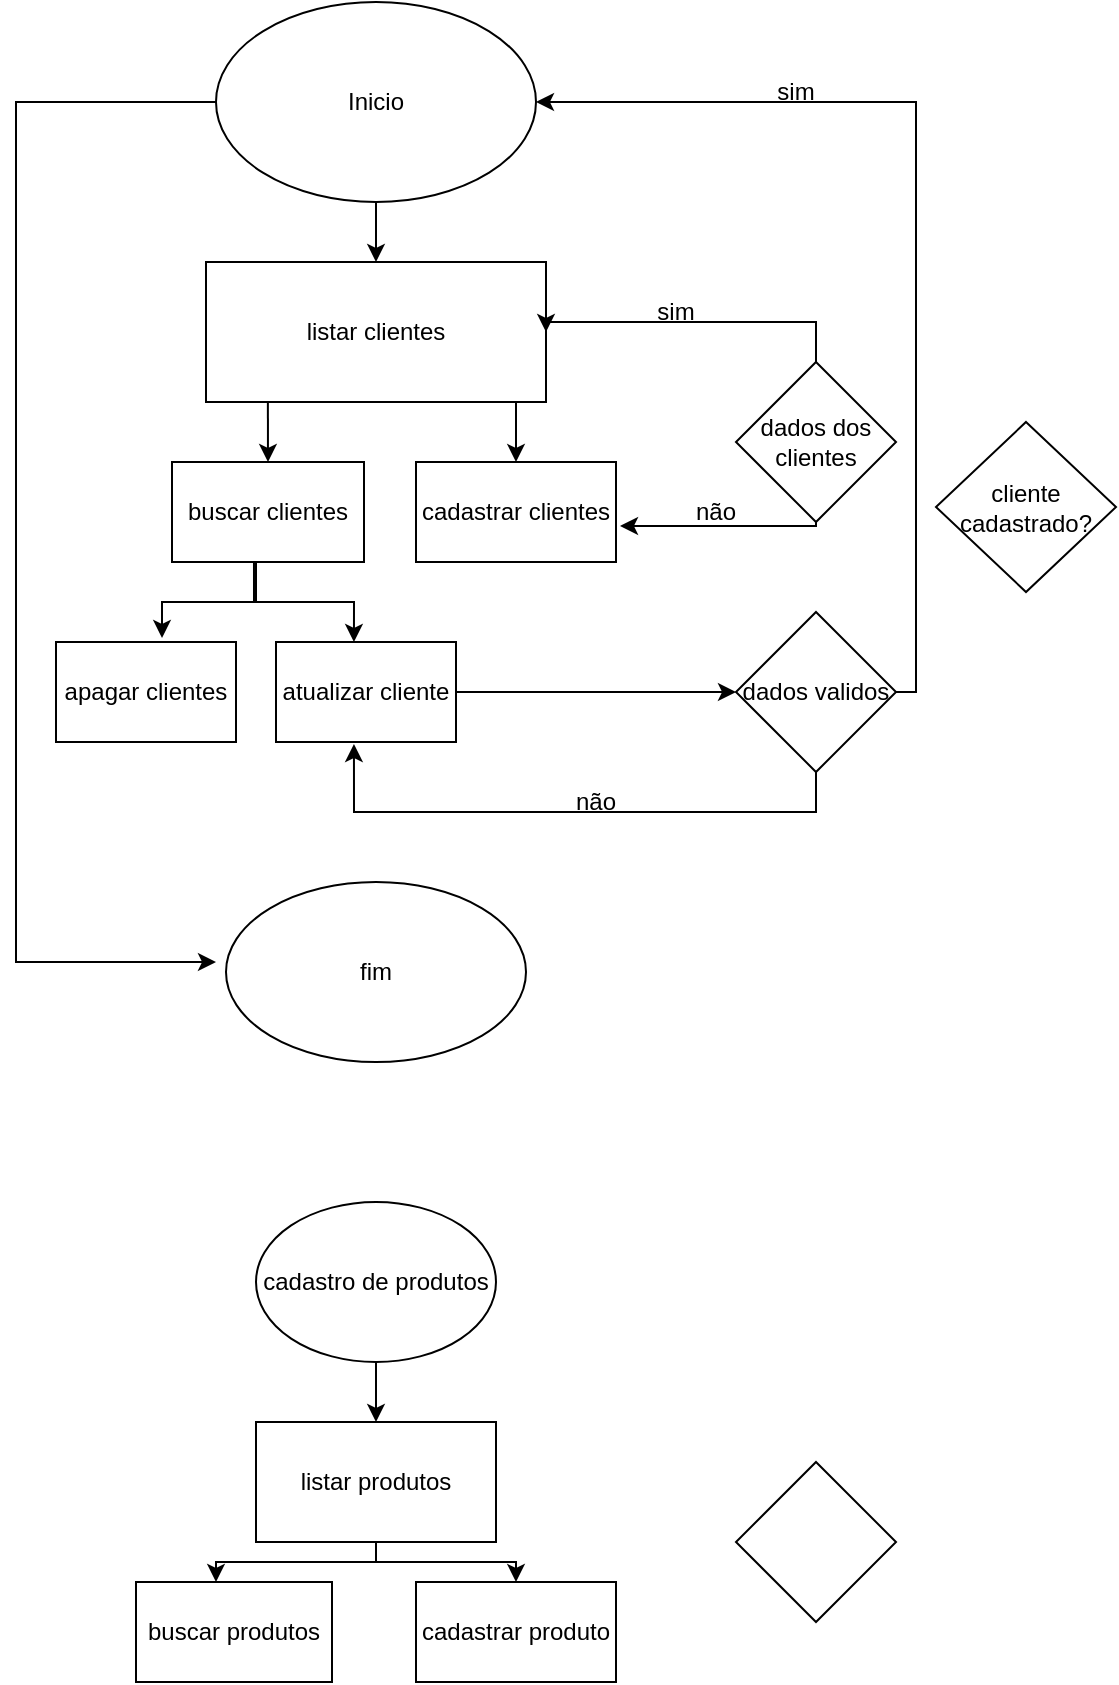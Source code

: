 <mxfile version="24.4.6" type="device">
  <diagram name="Página-1" id="bd7n4HNcG-KMOQsnrsHl">
    <mxGraphModel dx="1434" dy="782" grid="1" gridSize="10" guides="1" tooltips="1" connect="1" arrows="1" fold="1" page="1" pageScale="1" pageWidth="827" pageHeight="1169" math="0" shadow="0">
      <root>
        <mxCell id="0" />
        <mxCell id="1" parent="0" />
        <mxCell id="y2mq0qmIcULg0XTEGBko-9" value="" style="edgeStyle=orthogonalEdgeStyle;rounded=0;orthogonalLoop=1;jettySize=auto;html=1;" edge="1" parent="1" source="y2mq0qmIcULg0XTEGBko-1" target="y2mq0qmIcULg0XTEGBko-2">
          <mxGeometry relative="1" as="geometry" />
        </mxCell>
        <mxCell id="y2mq0qmIcULg0XTEGBko-29" style="edgeStyle=orthogonalEdgeStyle;rounded=0;orthogonalLoop=1;jettySize=auto;html=1;" edge="1" parent="1" source="y2mq0qmIcULg0XTEGBko-1">
          <mxGeometry relative="1" as="geometry">
            <mxPoint x="340" y="580" as="targetPoint" />
            <Array as="points">
              <mxPoint x="240" y="150" />
              <mxPoint x="240" y="580" />
            </Array>
          </mxGeometry>
        </mxCell>
        <mxCell id="y2mq0qmIcULg0XTEGBko-1" value="Inicio" style="ellipse;whiteSpace=wrap;html=1;" vertex="1" parent="1">
          <mxGeometry x="340" y="100" width="160" height="100" as="geometry" />
        </mxCell>
        <mxCell id="y2mq0qmIcULg0XTEGBko-11" value="" style="edgeStyle=orthogonalEdgeStyle;rounded=0;orthogonalLoop=1;jettySize=auto;html=1;" edge="1" parent="1" source="y2mq0qmIcULg0XTEGBko-2" target="y2mq0qmIcULg0XTEGBko-4">
          <mxGeometry relative="1" as="geometry">
            <Array as="points">
              <mxPoint x="490" y="310" />
              <mxPoint x="490" y="310" />
            </Array>
          </mxGeometry>
        </mxCell>
        <mxCell id="y2mq0qmIcULg0XTEGBko-13" value="" style="edgeStyle=orthogonalEdgeStyle;rounded=0;orthogonalLoop=1;jettySize=auto;html=1;exitX=0.182;exitY=1;exitDx=0;exitDy=0;exitPerimeter=0;entryX=0.5;entryY=0;entryDx=0;entryDy=0;" edge="1" parent="1" source="y2mq0qmIcULg0XTEGBko-2" target="y2mq0qmIcULg0XTEGBko-3">
          <mxGeometry relative="1" as="geometry">
            <Array as="points" />
          </mxGeometry>
        </mxCell>
        <mxCell id="y2mq0qmIcULg0XTEGBko-2" value="listar clientes" style="rounded=0;whiteSpace=wrap;html=1;" vertex="1" parent="1">
          <mxGeometry x="335" y="230" width="170" height="70" as="geometry" />
        </mxCell>
        <mxCell id="y2mq0qmIcULg0XTEGBko-27" style="edgeStyle=orthogonalEdgeStyle;rounded=0;orthogonalLoop=1;jettySize=auto;html=1;entryX=0.589;entryY=-0.04;entryDx=0;entryDy=0;entryPerimeter=0;" edge="1" parent="1" target="y2mq0qmIcULg0XTEGBko-5">
          <mxGeometry relative="1" as="geometry">
            <mxPoint x="360" y="380" as="sourcePoint" />
            <Array as="points">
              <mxPoint x="360" y="400" />
              <mxPoint x="313" y="400" />
            </Array>
          </mxGeometry>
        </mxCell>
        <mxCell id="y2mq0qmIcULg0XTEGBko-3" value="buscar clientes" style="rounded=0;whiteSpace=wrap;html=1;" vertex="1" parent="1">
          <mxGeometry x="318" y="330" width="96" height="50" as="geometry" />
        </mxCell>
        <mxCell id="y2mq0qmIcULg0XTEGBko-4" value="cadastrar clientes" style="rounded=0;whiteSpace=wrap;html=1;" vertex="1" parent="1">
          <mxGeometry x="440" y="330" width="100" height="50" as="geometry" />
        </mxCell>
        <mxCell id="y2mq0qmIcULg0XTEGBko-5" value="apagar clientes" style="rounded=0;whiteSpace=wrap;html=1;" vertex="1" parent="1">
          <mxGeometry x="260" y="420" width="90" height="50" as="geometry" />
        </mxCell>
        <mxCell id="y2mq0qmIcULg0XTEGBko-23" style="edgeStyle=orthogonalEdgeStyle;rounded=0;orthogonalLoop=1;jettySize=auto;html=1;entryX=0;entryY=0.5;entryDx=0;entryDy=0;" edge="1" parent="1" source="y2mq0qmIcULg0XTEGBko-6" target="y2mq0qmIcULg0XTEGBko-20">
          <mxGeometry relative="1" as="geometry" />
        </mxCell>
        <mxCell id="y2mq0qmIcULg0XTEGBko-6" value="atualizar cliente" style="rounded=0;whiteSpace=wrap;html=1;" vertex="1" parent="1">
          <mxGeometry x="370" y="420" width="90" height="50" as="geometry" />
        </mxCell>
        <mxCell id="y2mq0qmIcULg0XTEGBko-40" style="edgeStyle=orthogonalEdgeStyle;rounded=0;orthogonalLoop=1;jettySize=auto;html=1;entryX=1;entryY=0.5;entryDx=0;entryDy=0;" edge="1" parent="1" source="y2mq0qmIcULg0XTEGBko-14" target="y2mq0qmIcULg0XTEGBko-2">
          <mxGeometry relative="1" as="geometry">
            <Array as="points">
              <mxPoint x="640" y="260" />
              <mxPoint x="505" y="260" />
            </Array>
          </mxGeometry>
        </mxCell>
        <mxCell id="y2mq0qmIcULg0XTEGBko-14" value="dados dos clientes" style="rhombus;whiteSpace=wrap;html=1;" vertex="1" parent="1">
          <mxGeometry x="600" y="280" width="80" height="80" as="geometry" />
        </mxCell>
        <mxCell id="y2mq0qmIcULg0XTEGBko-17" value="sim" style="text;html=1;align=center;verticalAlign=middle;whiteSpace=wrap;rounded=0;" vertex="1" parent="1">
          <mxGeometry x="540" y="240" width="60" height="30" as="geometry" />
        </mxCell>
        <mxCell id="y2mq0qmIcULg0XTEGBko-18" style="edgeStyle=orthogonalEdgeStyle;rounded=0;orthogonalLoop=1;jettySize=auto;html=1;entryX=1.02;entryY=0.64;entryDx=0;entryDy=0;entryPerimeter=0;exitX=0.5;exitY=1;exitDx=0;exitDy=0;" edge="1" parent="1" source="y2mq0qmIcULg0XTEGBko-14" target="y2mq0qmIcULg0XTEGBko-4">
          <mxGeometry relative="1" as="geometry">
            <Array as="points">
              <mxPoint x="640" y="362" />
            </Array>
          </mxGeometry>
        </mxCell>
        <mxCell id="y2mq0qmIcULg0XTEGBko-19" value="não" style="text;html=1;align=center;verticalAlign=middle;whiteSpace=wrap;rounded=0;" vertex="1" parent="1">
          <mxGeometry x="560" y="340" width="60" height="30" as="geometry" />
        </mxCell>
        <mxCell id="y2mq0qmIcULg0XTEGBko-21" style="edgeStyle=orthogonalEdgeStyle;rounded=0;orthogonalLoop=1;jettySize=auto;html=1;entryX=1;entryY=0.5;entryDx=0;entryDy=0;exitX=1;exitY=0.5;exitDx=0;exitDy=0;" edge="1" parent="1" source="y2mq0qmIcULg0XTEGBko-20" target="y2mq0qmIcULg0XTEGBko-1">
          <mxGeometry relative="1" as="geometry">
            <Array as="points">
              <mxPoint x="690" y="445" />
              <mxPoint x="690" y="150" />
            </Array>
          </mxGeometry>
        </mxCell>
        <mxCell id="y2mq0qmIcULg0XTEGBko-20" value="dados validos" style="rhombus;whiteSpace=wrap;html=1;" vertex="1" parent="1">
          <mxGeometry x="600" y="405" width="80" height="80" as="geometry" />
        </mxCell>
        <mxCell id="y2mq0qmIcULg0XTEGBko-22" value="sim" style="text;html=1;align=center;verticalAlign=middle;whiteSpace=wrap;rounded=0;" vertex="1" parent="1">
          <mxGeometry x="600" y="130" width="60" height="30" as="geometry" />
        </mxCell>
        <mxCell id="y2mq0qmIcULg0XTEGBko-24" style="edgeStyle=orthogonalEdgeStyle;rounded=0;orthogonalLoop=1;jettySize=auto;html=1;entryX=0.433;entryY=1.02;entryDx=0;entryDy=0;entryPerimeter=0;exitX=0.5;exitY=1;exitDx=0;exitDy=0;" edge="1" parent="1" source="y2mq0qmIcULg0XTEGBko-20" target="y2mq0qmIcULg0XTEGBko-6">
          <mxGeometry relative="1" as="geometry" />
        </mxCell>
        <mxCell id="y2mq0qmIcULg0XTEGBko-25" value="não" style="text;html=1;align=center;verticalAlign=middle;whiteSpace=wrap;rounded=0;" vertex="1" parent="1">
          <mxGeometry x="500" y="485" width="60" height="30" as="geometry" />
        </mxCell>
        <mxCell id="y2mq0qmIcULg0XTEGBko-26" style="edgeStyle=orthogonalEdgeStyle;rounded=0;orthogonalLoop=1;jettySize=auto;html=1;entryX=0.433;entryY=0;entryDx=0;entryDy=0;entryPerimeter=0;exitX=0.427;exitY=1;exitDx=0;exitDy=0;exitPerimeter=0;" edge="1" parent="1" source="y2mq0qmIcULg0XTEGBko-3" target="y2mq0qmIcULg0XTEGBko-6">
          <mxGeometry relative="1" as="geometry" />
        </mxCell>
        <mxCell id="y2mq0qmIcULg0XTEGBko-28" value="fim" style="ellipse;whiteSpace=wrap;html=1;" vertex="1" parent="1">
          <mxGeometry x="345" y="540" width="150" height="90" as="geometry" />
        </mxCell>
        <mxCell id="y2mq0qmIcULg0XTEGBko-33" value="" style="edgeStyle=orthogonalEdgeStyle;rounded=0;orthogonalLoop=1;jettySize=auto;html=1;" edge="1" parent="1" source="y2mq0qmIcULg0XTEGBko-31" target="y2mq0qmIcULg0XTEGBko-32">
          <mxGeometry relative="1" as="geometry" />
        </mxCell>
        <mxCell id="y2mq0qmIcULg0XTEGBko-31" value="cadastro de produtos" style="ellipse;whiteSpace=wrap;html=1;" vertex="1" parent="1">
          <mxGeometry x="360" y="700" width="120" height="80" as="geometry" />
        </mxCell>
        <mxCell id="y2mq0qmIcULg0XTEGBko-36" style="edgeStyle=orthogonalEdgeStyle;rounded=0;orthogonalLoop=1;jettySize=auto;html=1;entryX=0.5;entryY=0;entryDx=0;entryDy=0;" edge="1" parent="1" source="y2mq0qmIcULg0XTEGBko-32" target="y2mq0qmIcULg0XTEGBko-34">
          <mxGeometry relative="1" as="geometry">
            <Array as="points">
              <mxPoint x="420" y="880" />
              <mxPoint x="490" y="880" />
            </Array>
          </mxGeometry>
        </mxCell>
        <mxCell id="y2mq0qmIcULg0XTEGBko-32" value="listar produtos" style="rounded=0;whiteSpace=wrap;html=1;" vertex="1" parent="1">
          <mxGeometry x="360" y="810" width="120" height="60" as="geometry" />
        </mxCell>
        <mxCell id="y2mq0qmIcULg0XTEGBko-34" value="cadastrar produto" style="rounded=0;whiteSpace=wrap;html=1;" vertex="1" parent="1">
          <mxGeometry x="440" y="890" width="100" height="50" as="geometry" />
        </mxCell>
        <mxCell id="y2mq0qmIcULg0XTEGBko-35" value="buscar produtos" style="rounded=0;whiteSpace=wrap;html=1;" vertex="1" parent="1">
          <mxGeometry x="300" y="890" width="98" height="50" as="geometry" />
        </mxCell>
        <mxCell id="y2mq0qmIcULg0XTEGBko-38" style="edgeStyle=orthogonalEdgeStyle;rounded=0;orthogonalLoop=1;jettySize=auto;html=1;" edge="1" parent="1" source="y2mq0qmIcULg0XTEGBko-32">
          <mxGeometry relative="1" as="geometry">
            <mxPoint x="340" y="890" as="targetPoint" />
            <Array as="points">
              <mxPoint x="420" y="880" />
              <mxPoint x="340" y="880" />
            </Array>
          </mxGeometry>
        </mxCell>
        <mxCell id="y2mq0qmIcULg0XTEGBko-39" value="" style="rhombus;whiteSpace=wrap;html=1;" vertex="1" parent="1">
          <mxGeometry x="600" y="830" width="80" height="80" as="geometry" />
        </mxCell>
        <mxCell id="y2mq0qmIcULg0XTEGBko-41" value="cliente cadastrado?" style="rhombus;whiteSpace=wrap;html=1;" vertex="1" parent="1">
          <mxGeometry x="700" y="310" width="90" height="85" as="geometry" />
        </mxCell>
      </root>
    </mxGraphModel>
  </diagram>
</mxfile>

